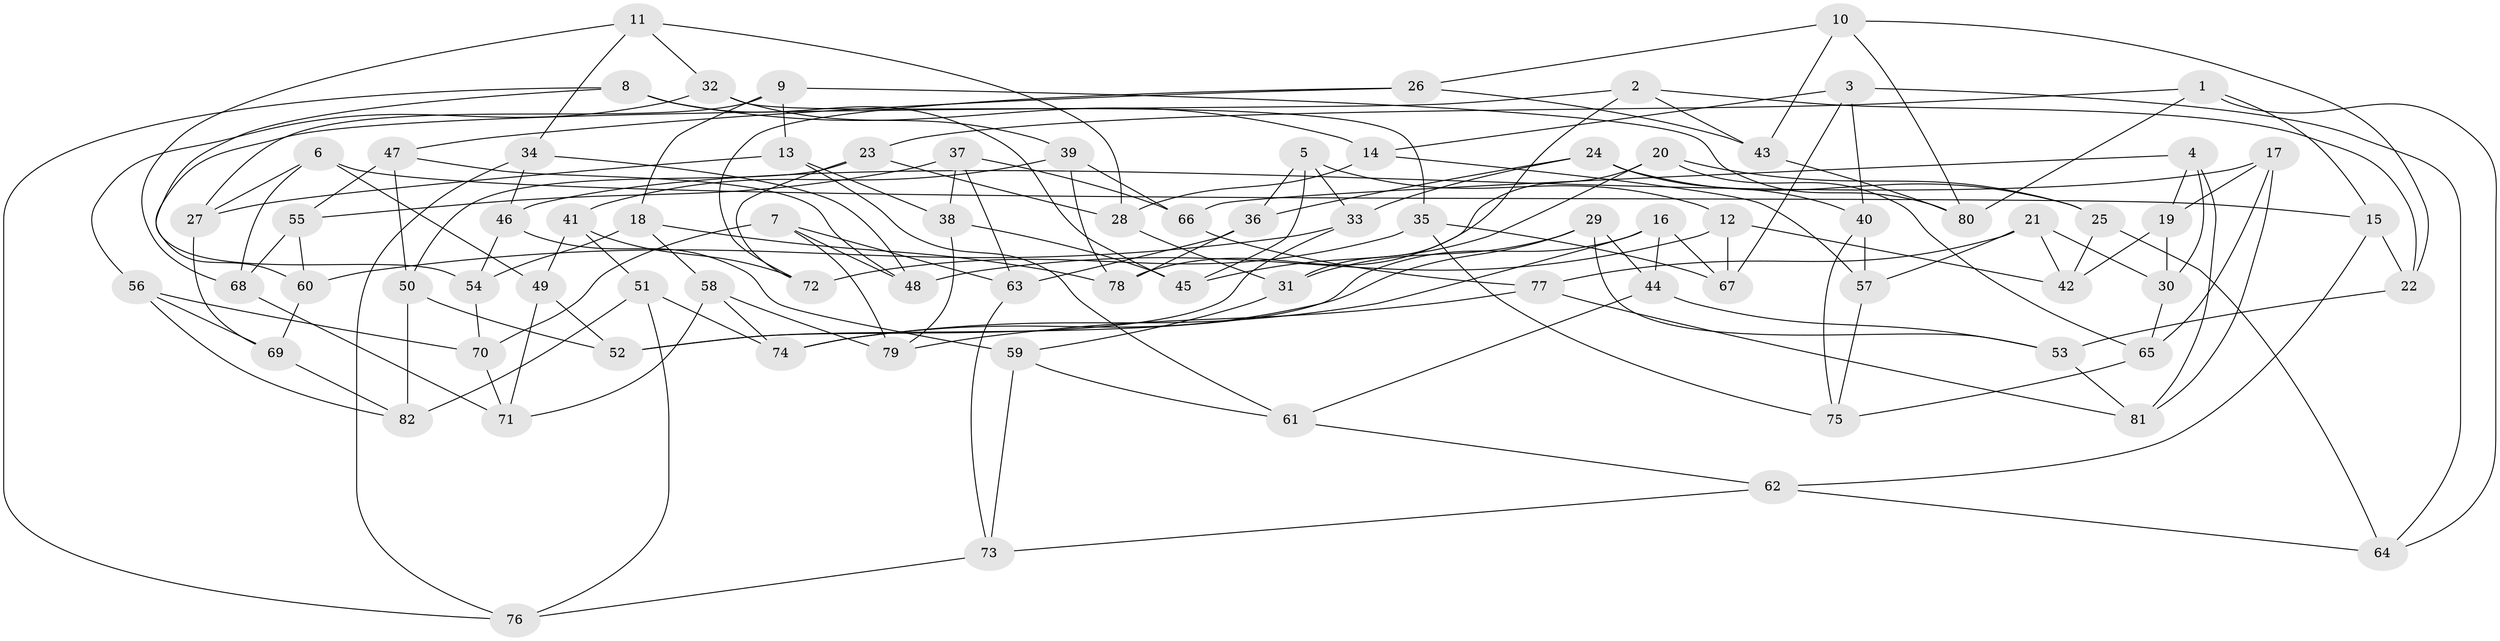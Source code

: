 // coarse degree distribution, {5: 0.3076923076923077, 9: 0.07692307692307693, 10: 0.07692307692307693, 8: 0.07692307692307693, 7: 0.15384615384615385, 6: 0.07692307692307693, 4: 0.15384615384615385, 3: 0.038461538461538464, 11: 0.038461538461538464}
// Generated by graph-tools (version 1.1) at 2025/53/03/04/25 22:53:57]
// undirected, 82 vertices, 164 edges
graph export_dot {
  node [color=gray90,style=filled];
  1;
  2;
  3;
  4;
  5;
  6;
  7;
  8;
  9;
  10;
  11;
  12;
  13;
  14;
  15;
  16;
  17;
  18;
  19;
  20;
  21;
  22;
  23;
  24;
  25;
  26;
  27;
  28;
  29;
  30;
  31;
  32;
  33;
  34;
  35;
  36;
  37;
  38;
  39;
  40;
  41;
  42;
  43;
  44;
  45;
  46;
  47;
  48;
  49;
  50;
  51;
  52;
  53;
  54;
  55;
  56;
  57;
  58;
  59;
  60;
  61;
  62;
  63;
  64;
  65;
  66;
  67;
  68;
  69;
  70;
  71;
  72;
  73;
  74;
  75;
  76;
  77;
  78;
  79;
  80;
  81;
  82;
  1 -- 15;
  1 -- 23;
  1 -- 64;
  1 -- 80;
  2 -- 60;
  2 -- 43;
  2 -- 31;
  2 -- 22;
  3 -- 67;
  3 -- 64;
  3 -- 40;
  3 -- 14;
  4 -- 19;
  4 -- 81;
  4 -- 66;
  4 -- 30;
  5 -- 33;
  5 -- 12;
  5 -- 45;
  5 -- 36;
  6 -- 27;
  6 -- 49;
  6 -- 68;
  6 -- 15;
  7 -- 70;
  7 -- 79;
  7 -- 48;
  7 -- 63;
  8 -- 14;
  8 -- 76;
  8 -- 45;
  8 -- 54;
  9 -- 27;
  9 -- 80;
  9 -- 13;
  9 -- 18;
  10 -- 22;
  10 -- 43;
  10 -- 80;
  10 -- 26;
  11 -- 28;
  11 -- 34;
  11 -- 68;
  11 -- 32;
  12 -- 42;
  12 -- 67;
  12 -- 48;
  13 -- 61;
  13 -- 27;
  13 -- 38;
  14 -- 57;
  14 -- 28;
  15 -- 22;
  15 -- 62;
  16 -- 67;
  16 -- 74;
  16 -- 44;
  16 -- 52;
  17 -- 19;
  17 -- 81;
  17 -- 65;
  17 -- 46;
  18 -- 54;
  18 -- 58;
  18 -- 78;
  19 -- 42;
  19 -- 30;
  20 -- 25;
  20 -- 45;
  20 -- 65;
  20 -- 78;
  21 -- 30;
  21 -- 57;
  21 -- 77;
  21 -- 42;
  22 -- 53;
  23 -- 50;
  23 -- 28;
  23 -- 72;
  24 -- 40;
  24 -- 25;
  24 -- 36;
  24 -- 33;
  25 -- 64;
  25 -- 42;
  26 -- 72;
  26 -- 43;
  26 -- 47;
  27 -- 69;
  28 -- 31;
  29 -- 44;
  29 -- 53;
  29 -- 74;
  29 -- 31;
  30 -- 65;
  31 -- 59;
  32 -- 35;
  32 -- 56;
  32 -- 39;
  33 -- 52;
  33 -- 60;
  34 -- 76;
  34 -- 48;
  34 -- 46;
  35 -- 72;
  35 -- 67;
  35 -- 75;
  36 -- 78;
  36 -- 63;
  37 -- 66;
  37 -- 55;
  37 -- 63;
  37 -- 38;
  38 -- 79;
  38 -- 45;
  39 -- 41;
  39 -- 66;
  39 -- 78;
  40 -- 75;
  40 -- 57;
  41 -- 49;
  41 -- 72;
  41 -- 51;
  43 -- 80;
  44 -- 53;
  44 -- 61;
  46 -- 59;
  46 -- 54;
  47 -- 48;
  47 -- 55;
  47 -- 50;
  49 -- 52;
  49 -- 71;
  50 -- 82;
  50 -- 52;
  51 -- 76;
  51 -- 74;
  51 -- 82;
  53 -- 81;
  54 -- 70;
  55 -- 68;
  55 -- 60;
  56 -- 70;
  56 -- 69;
  56 -- 82;
  57 -- 75;
  58 -- 74;
  58 -- 71;
  58 -- 79;
  59 -- 61;
  59 -- 73;
  60 -- 69;
  61 -- 62;
  62 -- 73;
  62 -- 64;
  63 -- 73;
  65 -- 75;
  66 -- 77;
  68 -- 71;
  69 -- 82;
  70 -- 71;
  73 -- 76;
  77 -- 81;
  77 -- 79;
}
